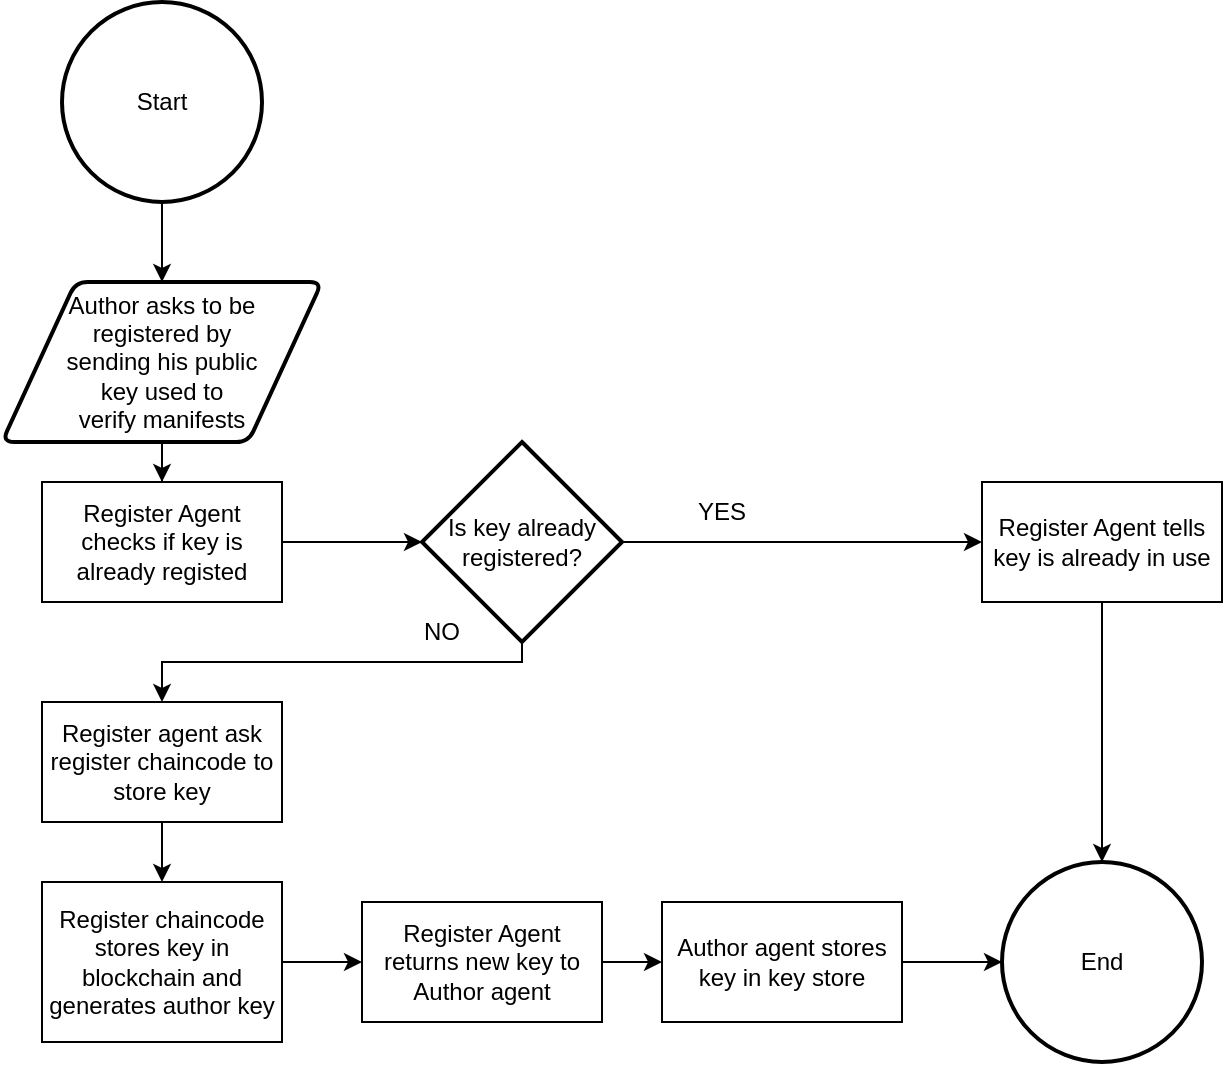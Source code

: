<mxfile version="20.8.3" type="device"><diagram id="bGNuzQQOMF7T9z46Eh1l" name="Página-1"><mxGraphModel dx="794" dy="683" grid="1" gridSize="10" guides="1" tooltips="1" connect="1" arrows="1" fold="1" page="1" pageScale="1" pageWidth="1169" pageHeight="827" math="0" shadow="0"><root><mxCell id="0"/><mxCell id="1" parent="0"/><mxCell id="uAtZlkPEvWso3KQF2Z0L-3" style="edgeStyle=orthogonalEdgeStyle;rounded=0;orthogonalLoop=1;jettySize=auto;html=1;exitX=0.5;exitY=1;exitDx=0;exitDy=0;exitPerimeter=0;" parent="1" source="uAtZlkPEvWso3KQF2Z0L-1" target="uAtZlkPEvWso3KQF2Z0L-2" edge="1"><mxGeometry relative="1" as="geometry"/></mxCell><mxCell id="uAtZlkPEvWso3KQF2Z0L-1" value="Start" style="strokeWidth=2;html=1;shape=mxgraph.flowchart.start_2;whiteSpace=wrap;" parent="1" vertex="1"><mxGeometry x="310" y="50" width="100" height="100" as="geometry"/></mxCell><mxCell id="CM2N4vwr0iyovRz0h72V-5" style="edgeStyle=orthogonalEdgeStyle;rounded=0;orthogonalLoop=1;jettySize=auto;html=1;exitX=0.5;exitY=1;exitDx=0;exitDy=0;" edge="1" parent="1" source="uAtZlkPEvWso3KQF2Z0L-2" target="CM2N4vwr0iyovRz0h72V-4"><mxGeometry relative="1" as="geometry"/></mxCell><mxCell id="uAtZlkPEvWso3KQF2Z0L-2" value="&lt;div&gt;Author asks to be &lt;br&gt;&lt;/div&gt;&lt;div&gt;registered by &lt;br&gt;&lt;/div&gt;&lt;div&gt;sending his public &lt;br&gt;&lt;/div&gt;&lt;div&gt;key used to &lt;br&gt;&lt;/div&gt;&lt;div&gt;verify manifests&lt;/div&gt;" style="shape=parallelogram;html=1;strokeWidth=2;perimeter=parallelogramPerimeter;whiteSpace=wrap;rounded=1;arcSize=12;size=0.23;" parent="1" vertex="1"><mxGeometry x="280" y="190" width="160" height="80" as="geometry"/></mxCell><mxCell id="CM2N4vwr0iyovRz0h72V-12" style="edgeStyle=orthogonalEdgeStyle;rounded=0;orthogonalLoop=1;jettySize=auto;html=1;exitX=1;exitY=0.5;exitDx=0;exitDy=0;entryX=0;entryY=0.5;entryDx=0;entryDy=0;" edge="1" parent="1" source="uAtZlkPEvWso3KQF2Z0L-6" target="CM2N4vwr0iyovRz0h72V-11"><mxGeometry relative="1" as="geometry"/></mxCell><mxCell id="uAtZlkPEvWso3KQF2Z0L-6" value="Register chaincode stores key in blockchain and generates author key" style="rounded=0;whiteSpace=wrap;html=1;" parent="1" vertex="1"><mxGeometry x="300" y="490" width="120" height="80" as="geometry"/></mxCell><mxCell id="uAtZlkPEvWso3KQF2Z0L-10" value="End" style="strokeWidth=2;html=1;shape=mxgraph.flowchart.start_2;whiteSpace=wrap;" parent="1" vertex="1"><mxGeometry x="780" y="480" width="100" height="100" as="geometry"/></mxCell><mxCell id="uAtZlkPEvWso3KQF2Z0L-20" style="edgeStyle=orthogonalEdgeStyle;rounded=0;orthogonalLoop=1;jettySize=auto;html=1;exitX=1;exitY=0.5;exitDx=0;exitDy=0;exitPerimeter=0;entryX=0;entryY=0.5;entryDx=0;entryDy=0;" parent="1" source="uAtZlkPEvWso3KQF2Z0L-12" target="uAtZlkPEvWso3KQF2Z0L-19" edge="1"><mxGeometry relative="1" as="geometry"/></mxCell><mxCell id="CM2N4vwr0iyovRz0h72V-9" style="edgeStyle=orthogonalEdgeStyle;rounded=0;orthogonalLoop=1;jettySize=auto;html=1;exitX=0.5;exitY=1;exitDx=0;exitDy=0;exitPerimeter=0;" edge="1" parent="1" source="uAtZlkPEvWso3KQF2Z0L-12" target="CM2N4vwr0iyovRz0h72V-8"><mxGeometry relative="1" as="geometry"><Array as="points"><mxPoint x="540" y="380"/><mxPoint x="360" y="380"/></Array></mxGeometry></mxCell><mxCell id="uAtZlkPEvWso3KQF2Z0L-12" value="Is key already registered?" style="strokeWidth=2;html=1;shape=mxgraph.flowchart.decision;whiteSpace=wrap;" parent="1" vertex="1"><mxGeometry x="490" y="270" width="100" height="100" as="geometry"/></mxCell><mxCell id="uAtZlkPEvWso3KQF2Z0L-17" value="NO" style="text;html=1;strokeColor=none;fillColor=none;align=center;verticalAlign=middle;whiteSpace=wrap;rounded=0;" parent="1" vertex="1"><mxGeometry x="470" y="350" width="60" height="30" as="geometry"/></mxCell><mxCell id="CM2N4vwr0iyovRz0h72V-16" style="edgeStyle=orthogonalEdgeStyle;rounded=0;orthogonalLoop=1;jettySize=auto;html=1;exitX=0.5;exitY=1;exitDx=0;exitDy=0;entryX=0.5;entryY=0;entryDx=0;entryDy=0;entryPerimeter=0;" edge="1" parent="1" source="uAtZlkPEvWso3KQF2Z0L-19" target="uAtZlkPEvWso3KQF2Z0L-10"><mxGeometry relative="1" as="geometry"/></mxCell><mxCell id="uAtZlkPEvWso3KQF2Z0L-19" value="Register Agent tells key is already in use" style="rounded=0;whiteSpace=wrap;html=1;" parent="1" vertex="1"><mxGeometry x="770" y="290" width="120" height="60" as="geometry"/></mxCell><mxCell id="uAtZlkPEvWso3KQF2Z0L-23" value="YES" style="text;html=1;strokeColor=none;fillColor=none;align=center;verticalAlign=middle;whiteSpace=wrap;rounded=0;" parent="1" vertex="1"><mxGeometry x="610" y="290" width="60" height="30" as="geometry"/></mxCell><mxCell id="CM2N4vwr0iyovRz0h72V-7" style="edgeStyle=orthogonalEdgeStyle;rounded=0;orthogonalLoop=1;jettySize=auto;html=1;exitX=1;exitY=0.5;exitDx=0;exitDy=0;entryX=0;entryY=0.5;entryDx=0;entryDy=0;entryPerimeter=0;" edge="1" parent="1" source="CM2N4vwr0iyovRz0h72V-4" target="uAtZlkPEvWso3KQF2Z0L-12"><mxGeometry relative="1" as="geometry"/></mxCell><mxCell id="CM2N4vwr0iyovRz0h72V-4" value="Register Agent checks if key is already registed" style="rounded=0;whiteSpace=wrap;html=1;" vertex="1" parent="1"><mxGeometry x="300" y="290" width="120" height="60" as="geometry"/></mxCell><mxCell id="CM2N4vwr0iyovRz0h72V-10" style="edgeStyle=orthogonalEdgeStyle;rounded=0;orthogonalLoop=1;jettySize=auto;html=1;exitX=0.5;exitY=1;exitDx=0;exitDy=0;entryX=0.5;entryY=0;entryDx=0;entryDy=0;" edge="1" parent="1" source="CM2N4vwr0iyovRz0h72V-8" target="uAtZlkPEvWso3KQF2Z0L-6"><mxGeometry relative="1" as="geometry"/></mxCell><mxCell id="CM2N4vwr0iyovRz0h72V-8" value="Register agent ask register chaincode to store key" style="rounded=0;whiteSpace=wrap;html=1;" vertex="1" parent="1"><mxGeometry x="300" y="400" width="120" height="60" as="geometry"/></mxCell><mxCell id="CM2N4vwr0iyovRz0h72V-14" style="edgeStyle=orthogonalEdgeStyle;rounded=0;orthogonalLoop=1;jettySize=auto;html=1;exitX=1;exitY=0.5;exitDx=0;exitDy=0;entryX=0;entryY=0.5;entryDx=0;entryDy=0;" edge="1" parent="1" source="CM2N4vwr0iyovRz0h72V-11" target="CM2N4vwr0iyovRz0h72V-13"><mxGeometry relative="1" as="geometry"/></mxCell><mxCell id="CM2N4vwr0iyovRz0h72V-11" value="Register Agent returns new key to Author agent" style="rounded=0;whiteSpace=wrap;html=1;" vertex="1" parent="1"><mxGeometry x="460" y="500" width="120" height="60" as="geometry"/></mxCell><mxCell id="CM2N4vwr0iyovRz0h72V-15" style="edgeStyle=orthogonalEdgeStyle;rounded=0;orthogonalLoop=1;jettySize=auto;html=1;exitX=1;exitY=0.5;exitDx=0;exitDy=0;entryX=0;entryY=0.5;entryDx=0;entryDy=0;entryPerimeter=0;" edge="1" parent="1" source="CM2N4vwr0iyovRz0h72V-13" target="uAtZlkPEvWso3KQF2Z0L-10"><mxGeometry relative="1" as="geometry"/></mxCell><mxCell id="CM2N4vwr0iyovRz0h72V-13" value="Author agent stores key in key store" style="rounded=0;whiteSpace=wrap;html=1;" vertex="1" parent="1"><mxGeometry x="610" y="500" width="120" height="60" as="geometry"/></mxCell></root></mxGraphModel></diagram></mxfile>